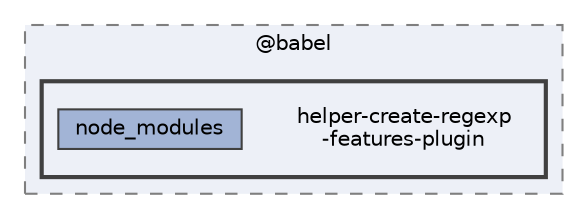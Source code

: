 digraph "C:/Users/arisc/OneDrive/Documents/GitHub/FINAL/EcoEats-Project/node_modules/@babel/helper-create-regexp-features-plugin"
{
 // LATEX_PDF_SIZE
  bgcolor="transparent";
  edge [fontname=Helvetica,fontsize=10,labelfontname=Helvetica,labelfontsize=10];
  node [fontname=Helvetica,fontsize=10,shape=box,height=0.2,width=0.4];
  compound=true
  subgraph clusterdir_722061c1cf8b4789a21e021c5ce72eb2 {
    graph [ bgcolor="#edf0f7", pencolor="grey50", label="@babel", fontname=Helvetica,fontsize=10 style="filled,dashed", URL="dir_722061c1cf8b4789a21e021c5ce72eb2.html",tooltip=""]
  subgraph clusterdir_e37108373925015fa1e6f69202039bfb {
    graph [ bgcolor="#edf0f7", pencolor="grey25", label="", fontname=Helvetica,fontsize=10 style="filled,bold", URL="dir_e37108373925015fa1e6f69202039bfb.html",tooltip=""]
    dir_e37108373925015fa1e6f69202039bfb [shape=plaintext, label="helper-create-regexp\l-features-plugin"];
  dir_3c7a14843d93105a307378ad648ffec5 [label="node_modules", fillcolor="#a2b4d6", color="grey25", style="filled", URL="dir_3c7a14843d93105a307378ad648ffec5.html",tooltip=""];
  }
  }
}
